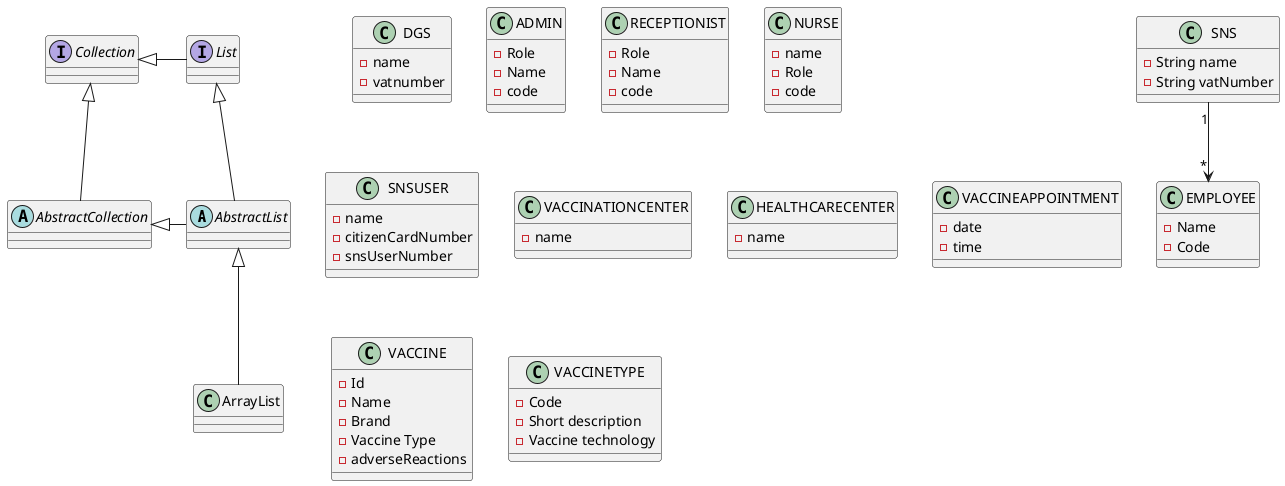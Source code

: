 @startuml
'https://plantuml.com/class-diagram

abstract class AbstractList
abstract AbstractCollection
interface List
interface Collection

List <|-- AbstractList
Collection <|-- AbstractCollection

Collection <|- List
AbstractCollection <|- AbstractList
AbstractList <|-- ArrayList

SNS "1" --> "*" EMPLOYEE


class DGS {
    - name
    - vatnumber

}

class SNS {
    - String name
    - String vatNumber

}
class EMPLOYEE {
-Name
-Code
}
class ADMIN {
-Role
-Name
-code
}
class RECEPTIONIST {
-Role
-Name
-code

}

class NURSE {
   -name
   -Role
   -code


}
class SNSUSER {

- name
- citizenCardNumber
- snsUserNumber

}
class VACCINATIONCENTER {
-name

}
class HEALTHCARECENTER {
-name

}

class VACCINEAPPOINTMENT {
- date
- time

}
class VACCINE {
-Id
-Name
-Brand
-Vaccine Type
-adverseReactions
}
class VACCINETYPE{
 -Code
 -Short description
 -Vaccine technology
}



@enduml